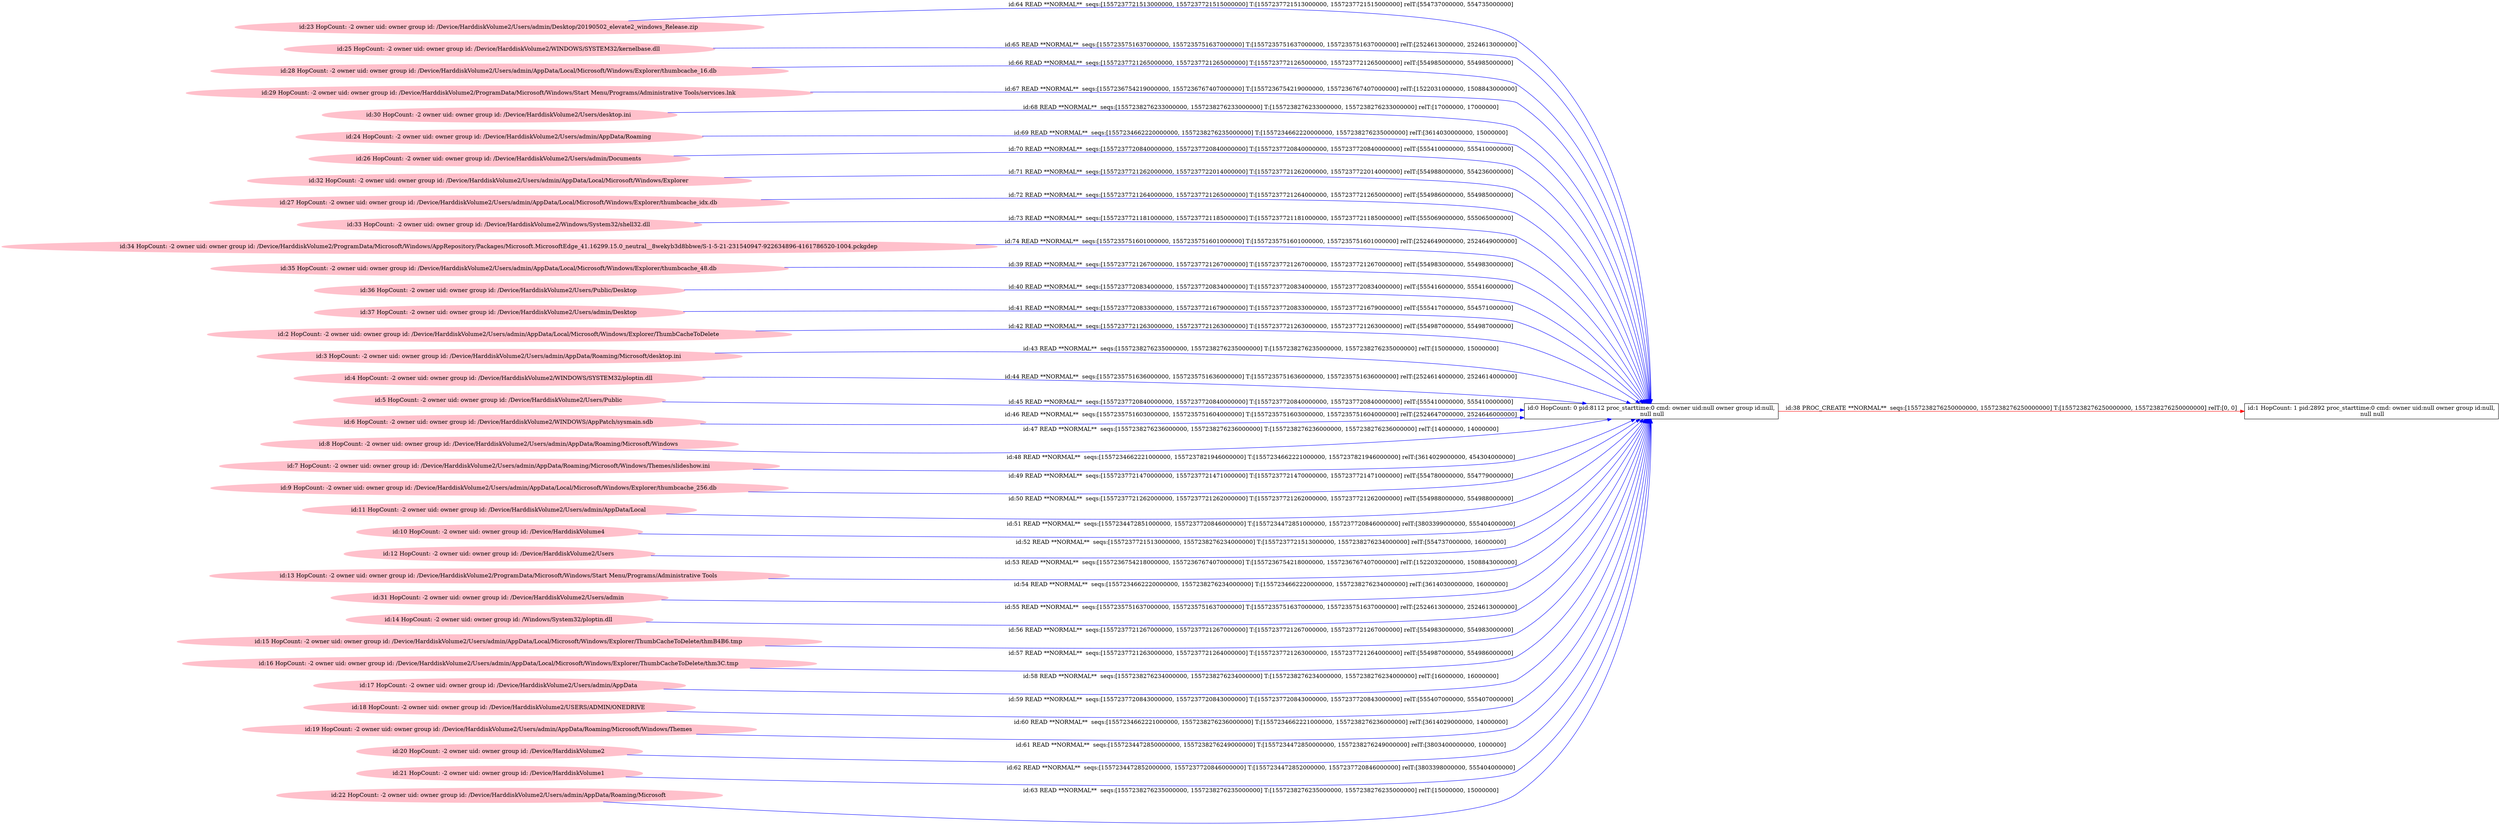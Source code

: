 digraph  {
rankdir=LR
"23"[color=pink,label="id:23 HopCount: -2 owner uid: owner group id: /Device/HarddiskVolume2/Users/admin/Desktop/20190502_elevate2_windows_Release.zip ", shape=oval,style=filled];
"0"[color=black,label="id:0 HopCount: 0 pid:8112 proc_starttime:0 cmd: owner uid:null owner group id:null,\n null null", shape=box,style=solid];
"23" -> "0" [id=64,__obj="READ"color=blue,label="id:64 READ **NORMAL**  seqs:[1557237721513000000, 1557237721515000000] T:[1557237721513000000, 1557237721515000000] relT:[554737000000, 554735000000]",style=solid];
"25"[color=pink,label="id:25 HopCount: -2 owner uid: owner group id: /Device/HarddiskVolume2/WINDOWS/SYSTEM32/kernelbase.dll ", shape=oval,style=filled];
"25" -> "0" [id=65,__obj="READ"color=blue,label="id:65 READ **NORMAL**  seqs:[1557235751637000000, 1557235751637000000] T:[1557235751637000000, 1557235751637000000] relT:[2524613000000, 2524613000000]",style=solid];
"28"[color=pink,label="id:28 HopCount: -2 owner uid: owner group id: /Device/HarddiskVolume2/Users/admin/AppData/Local/Microsoft/Windows/Explorer/thumbcache_16.db ", shape=oval,style=filled];
"28" -> "0" [id=66,__obj="READ"color=blue,label="id:66 READ **NORMAL**  seqs:[1557237721265000000, 1557237721265000000] T:[1557237721265000000, 1557237721265000000] relT:[554985000000, 554985000000]",style=solid];
"29"[color=pink,label="id:29 HopCount: -2 owner uid: owner group id: /Device/HarddiskVolume2/ProgramData/Microsoft/Windows/Start Menu/Programs/Administrative Tools/services.lnk ", shape=oval,style=filled];
"29" -> "0" [id=67,__obj="READ"color=blue,label="id:67 READ **NORMAL**  seqs:[1557236754219000000, 1557236767407000000] T:[1557236754219000000, 1557236767407000000] relT:[1522031000000, 1508843000000]",style=solid];
"30"[color=pink,label="id:30 HopCount: -2 owner uid: owner group id: /Device/HarddiskVolume2/Users/desktop.ini ", shape=oval,style=filled];
"30" -> "0" [id=68,__obj="READ"color=blue,label="id:68 READ **NORMAL**  seqs:[1557238276233000000, 1557238276233000000] T:[1557238276233000000, 1557238276233000000] relT:[17000000, 17000000]",style=solid];
"24"[color=pink,label="id:24 HopCount: -2 owner uid: owner group id: /Device/HarddiskVolume2/Users/admin/AppData/Roaming ", shape=oval,style=filled];
"24" -> "0" [id=69,__obj="READ"color=blue,label="id:69 READ **NORMAL**  seqs:[1557234662220000000, 1557238276235000000] T:[1557234662220000000, 1557238276235000000] relT:[3614030000000, 15000000]",style=solid];
"26"[color=pink,label="id:26 HopCount: -2 owner uid: owner group id: /Device/HarddiskVolume2/Users/admin/Documents ", shape=oval,style=filled];
"26" -> "0" [id=70,__obj="READ"color=blue,label="id:70 READ **NORMAL**  seqs:[1557237720840000000, 1557237720840000000] T:[1557237720840000000, 1557237720840000000] relT:[555410000000, 555410000000]",style=solid];
"32"[color=pink,label="id:32 HopCount: -2 owner uid: owner group id: /Device/HarddiskVolume2/Users/admin/AppData/Local/Microsoft/Windows/Explorer ", shape=oval,style=filled];
"32" -> "0" [id=71,__obj="READ"color=blue,label="id:71 READ **NORMAL**  seqs:[1557237721262000000, 1557237722014000000] T:[1557237721262000000, 1557237722014000000] relT:[554988000000, 554236000000]",style=solid];
"27"[color=pink,label="id:27 HopCount: -2 owner uid: owner group id: /Device/HarddiskVolume2/Users/admin/AppData/Local/Microsoft/Windows/Explorer/thumbcache_idx.db ", shape=oval,style=filled];
"27" -> "0" [id=72,__obj="READ"color=blue,label="id:72 READ **NORMAL**  seqs:[1557237721264000000, 1557237721265000000] T:[1557237721264000000, 1557237721265000000] relT:[554986000000, 554985000000]",style=solid];
"33"[color=pink,label="id:33 HopCount: -2 owner uid: owner group id: /Device/HarddiskVolume2/Windows/System32/shell32.dll ", shape=oval,style=filled];
"33" -> "0" [id=73,__obj="READ"color=blue,label="id:73 READ **NORMAL**  seqs:[1557237721181000000, 1557237721185000000] T:[1557237721181000000, 1557237721185000000] relT:[555069000000, 555065000000]",style=solid];
"34"[color=pink,label="id:34 HopCount: -2 owner uid: owner group id: /Device/HarddiskVolume2/ProgramData/Microsoft/Windows/AppRepository/Packages/Microsoft.MicrosoftEdge_41.16299.15.0_neutral__8wekyb3d8bbwe/S-1-5-21-231540947-922634896-4161786520-1004.pckgdep ", shape=oval,style=filled];
"34" -> "0" [id=74,__obj="READ"color=blue,label="id:74 READ **NORMAL**  seqs:[1557235751601000000, 1557235751601000000] T:[1557235751601000000, 1557235751601000000] relT:[2524649000000, 2524649000000]",style=solid];
"1"[color=black,label="id:1 HopCount: 1 pid:2892 proc_starttime:0 cmd: owner uid:null owner group id:null,\n null null", shape=box,style=solid];
"0" -> "1" [id=38,__obj="PROC_CREATE"color=red,label="id:38 PROC_CREATE **NORMAL**  seqs:[1557238276250000000, 1557238276250000000] T:[1557238276250000000, 1557238276250000000] relT:[0, 0]",style=solid];
"35"[color=pink,label="id:35 HopCount: -2 owner uid: owner group id: /Device/HarddiskVolume2/Users/admin/AppData/Local/Microsoft/Windows/Explorer/thumbcache_48.db ", shape=oval,style=filled];
"35" -> "0" [id=39,__obj="READ"color=blue,label="id:39 READ **NORMAL**  seqs:[1557237721267000000, 1557237721267000000] T:[1557237721267000000, 1557237721267000000] relT:[554983000000, 554983000000]",style=solid];
"36"[color=pink,label="id:36 HopCount: -2 owner uid: owner group id: /Device/HarddiskVolume2/Users/Public/Desktop ", shape=oval,style=filled];
"36" -> "0" [id=40,__obj="READ"color=blue,label="id:40 READ **NORMAL**  seqs:[1557237720834000000, 1557237720834000000] T:[1557237720834000000, 1557237720834000000] relT:[555416000000, 555416000000]",style=solid];
"37"[color=pink,label="id:37 HopCount: -2 owner uid: owner group id: /Device/HarddiskVolume2/Users/admin/Desktop ", shape=oval,style=filled];
"37" -> "0" [id=41,__obj="READ"color=blue,label="id:41 READ **NORMAL**  seqs:[1557237720833000000, 1557237721679000000] T:[1557237720833000000, 1557237721679000000] relT:[555417000000, 554571000000]",style=solid];
"2"[color=pink,label="id:2 HopCount: -2 owner uid: owner group id: /Device/HarddiskVolume2/Users/admin/AppData/Local/Microsoft/Windows/Explorer/ThumbCacheToDelete ", shape=oval,style=filled];
"2" -> "0" [id=42,__obj="READ"color=blue,label="id:42 READ **NORMAL**  seqs:[1557237721263000000, 1557237721263000000] T:[1557237721263000000, 1557237721263000000] relT:[554987000000, 554987000000]",style=solid];
"3"[color=pink,label="id:3 HopCount: -2 owner uid: owner group id: /Device/HarddiskVolume2/Users/admin/AppData/Roaming/Microsoft/desktop.ini ", shape=oval,style=filled];
"3" -> "0" [id=43,__obj="READ"color=blue,label="id:43 READ **NORMAL**  seqs:[1557238276235000000, 1557238276235000000] T:[1557238276235000000, 1557238276235000000] relT:[15000000, 15000000]",style=solid];
"4"[color=pink,label="id:4 HopCount: -2 owner uid: owner group id: /Device/HarddiskVolume2/WINDOWS/SYSTEM32/ploptin.dll ", shape=oval,style=filled];
"4" -> "0" [id=44,__obj="READ"color=blue,label="id:44 READ **NORMAL**  seqs:[1557235751636000000, 1557235751636000000] T:[1557235751636000000, 1557235751636000000] relT:[2524614000000, 2524614000000]",style=solid];
"5"[color=pink,label="id:5 HopCount: -2 owner uid: owner group id: /Device/HarddiskVolume2/Users/Public ", shape=oval,style=filled];
"5" -> "0" [id=45,__obj="READ"color=blue,label="id:45 READ **NORMAL**  seqs:[1557237720840000000, 1557237720840000000] T:[1557237720840000000, 1557237720840000000] relT:[555410000000, 555410000000]",style=solid];
"6"[color=pink,label="id:6 HopCount: -2 owner uid: owner group id: /Device/HarddiskVolume2/WINDOWS/AppPatch/sysmain.sdb ", shape=oval,style=filled];
"6" -> "0" [id=46,__obj="READ"color=blue,label="id:46 READ **NORMAL**  seqs:[1557235751603000000, 1557235751604000000] T:[1557235751603000000, 1557235751604000000] relT:[2524647000000, 2524646000000]",style=solid];
"8"[color=pink,label="id:8 HopCount: -2 owner uid: owner group id: /Device/HarddiskVolume2/Users/admin/AppData/Roaming/Microsoft/Windows ", shape=oval,style=filled];
"8" -> "0" [id=47,__obj="READ"color=blue,label="id:47 READ **NORMAL**  seqs:[1557238276236000000, 1557238276236000000] T:[1557238276236000000, 1557238276236000000] relT:[14000000, 14000000]",style=solid];
"7"[color=pink,label="id:7 HopCount: -2 owner uid: owner group id: /Device/HarddiskVolume2/Users/admin/AppData/Roaming/Microsoft/Windows/Themes/slideshow.ini ", shape=oval,style=filled];
"7" -> "0" [id=48,__obj="READ"color=blue,label="id:48 READ **NORMAL**  seqs:[1557234662221000000, 1557237821946000000] T:[1557234662221000000, 1557237821946000000] relT:[3614029000000, 454304000000]",style=solid];
"9"[color=pink,label="id:9 HopCount: -2 owner uid: owner group id: /Device/HarddiskVolume2/Users/admin/AppData/Local/Microsoft/Windows/Explorer/thumbcache_256.db ", shape=oval,style=filled];
"9" -> "0" [id=49,__obj="READ"color=blue,label="id:49 READ **NORMAL**  seqs:[1557237721470000000, 1557237721471000000] T:[1557237721470000000, 1557237721471000000] relT:[554780000000, 554779000000]",style=solid];
"11"[color=pink,label="id:11 HopCount: -2 owner uid: owner group id: /Device/HarddiskVolume2/Users/admin/AppData/Local ", shape=oval,style=filled];
"11" -> "0" [id=50,__obj="READ"color=blue,label="id:50 READ **NORMAL**  seqs:[1557237721262000000, 1557237721262000000] T:[1557237721262000000, 1557237721262000000] relT:[554988000000, 554988000000]",style=solid];
"10"[color=pink,label="id:10 HopCount: -2 owner uid: owner group id: /Device/HarddiskVolume4 ", shape=oval,style=filled];
"10" -> "0" [id=51,__obj="READ"color=blue,label="id:51 READ **NORMAL**  seqs:[1557234472851000000, 1557237720846000000] T:[1557234472851000000, 1557237720846000000] relT:[3803399000000, 555404000000]",style=solid];
"12"[color=pink,label="id:12 HopCount: -2 owner uid: owner group id: /Device/HarddiskVolume2/Users ", shape=oval,style=filled];
"12" -> "0" [id=52,__obj="READ"color=blue,label="id:52 READ **NORMAL**  seqs:[1557237721513000000, 1557238276234000000] T:[1557237721513000000, 1557238276234000000] relT:[554737000000, 16000000]",style=solid];
"13"[color=pink,label="id:13 HopCount: -2 owner uid: owner group id: /Device/HarddiskVolume2/ProgramData/Microsoft/Windows/Start Menu/Programs/Administrative Tools ", shape=oval,style=filled];
"13" -> "0" [id=53,__obj="READ"color=blue,label="id:53 READ **NORMAL**  seqs:[1557236754218000000, 1557236767407000000] T:[1557236754218000000, 1557236767407000000] relT:[1522032000000, 1508843000000]",style=solid];
"31"[color=pink,label="id:31 HopCount: -2 owner uid: owner group id: /Device/HarddiskVolume2/Users/admin ", shape=oval,style=filled];
"31" -> "0" [id=54,__obj="READ"color=blue,label="id:54 READ **NORMAL**  seqs:[1557234662220000000, 1557238276234000000] T:[1557234662220000000, 1557238276234000000] relT:[3614030000000, 16000000]",style=solid];
"14"[color=pink,label="id:14 HopCount: -2 owner uid: owner group id: /Windows/System32/ploptin.dll ", shape=oval,style=filled];
"14" -> "0" [id=55,__obj="READ"color=blue,label="id:55 READ **NORMAL**  seqs:[1557235751637000000, 1557235751637000000] T:[1557235751637000000, 1557235751637000000] relT:[2524613000000, 2524613000000]",style=solid];
"15"[color=pink,label="id:15 HopCount: -2 owner uid: owner group id: /Device/HarddiskVolume2/Users/admin/AppData/Local/Microsoft/Windows/Explorer/ThumbCacheToDelete/thmB4B6.tmp ", shape=oval,style=filled];
"15" -> "0" [id=56,__obj="READ"color=blue,label="id:56 READ **NORMAL**  seqs:[1557237721267000000, 1557237721267000000] T:[1557237721267000000, 1557237721267000000] relT:[554983000000, 554983000000]",style=solid];
"16"[color=pink,label="id:16 HopCount: -2 owner uid: owner group id: /Device/HarddiskVolume2/Users/admin/AppData/Local/Microsoft/Windows/Explorer/ThumbCacheToDelete/thm3C.tmp ", shape=oval,style=filled];
"16" -> "0" [id=57,__obj="READ"color=blue,label="id:57 READ **NORMAL**  seqs:[1557237721263000000, 1557237721264000000] T:[1557237721263000000, 1557237721264000000] relT:[554987000000, 554986000000]",style=solid];
"17"[color=pink,label="id:17 HopCount: -2 owner uid: owner group id: /Device/HarddiskVolume2/Users/admin/AppData ", shape=oval,style=filled];
"17" -> "0" [id=58,__obj="READ"color=blue,label="id:58 READ **NORMAL**  seqs:[1557238276234000000, 1557238276234000000] T:[1557238276234000000, 1557238276234000000] relT:[16000000, 16000000]",style=solid];
"18"[color=pink,label="id:18 HopCount: -2 owner uid: owner group id: /Device/HarddiskVolume2/USERS/ADMIN/ONEDRIVE ", shape=oval,style=filled];
"18" -> "0" [id=59,__obj="READ"color=blue,label="id:59 READ **NORMAL**  seqs:[1557237720843000000, 1557237720843000000] T:[1557237720843000000, 1557237720843000000] relT:[555407000000, 555407000000]",style=solid];
"19"[color=pink,label="id:19 HopCount: -2 owner uid: owner group id: /Device/HarddiskVolume2/Users/admin/AppData/Roaming/Microsoft/Windows/Themes ", shape=oval,style=filled];
"19" -> "0" [id=60,__obj="READ"color=blue,label="id:60 READ **NORMAL**  seqs:[1557234662221000000, 1557238276236000000] T:[1557234662221000000, 1557238276236000000] relT:[3614029000000, 14000000]",style=solid];
"20"[color=pink,label="id:20 HopCount: -2 owner uid: owner group id: /Device/HarddiskVolume2 ", shape=oval,style=filled];
"20" -> "0" [id=61,__obj="READ"color=blue,label="id:61 READ **NORMAL**  seqs:[1557234472850000000, 1557238276249000000] T:[1557234472850000000, 1557238276249000000] relT:[3803400000000, 1000000]",style=solid];
"21"[color=pink,label="id:21 HopCount: -2 owner uid: owner group id: /Device/HarddiskVolume1 ", shape=oval,style=filled];
"21" -> "0" [id=62,__obj="READ"color=blue,label="id:62 READ **NORMAL**  seqs:[1557234472852000000, 1557237720846000000] T:[1557234472852000000, 1557237720846000000] relT:[3803398000000, 555404000000]",style=solid];
"22"[color=pink,label="id:22 HopCount: -2 owner uid: owner group id: /Device/HarddiskVolume2/Users/admin/AppData/Roaming/Microsoft ", shape=oval,style=filled];
"22" -> "0" [id=63,__obj="READ"color=blue,label="id:63 READ **NORMAL**  seqs:[1557238276235000000, 1557238276235000000] T:[1557238276235000000, 1557238276235000000] relT:[15000000, 15000000]",style=solid];
}